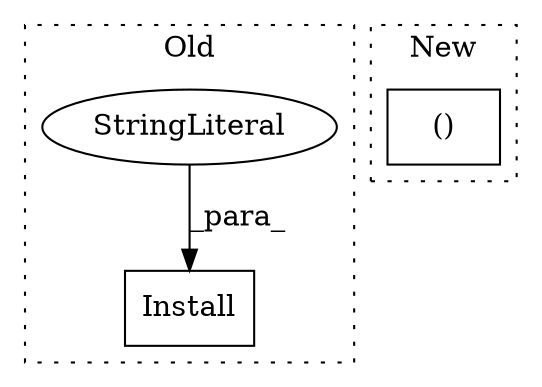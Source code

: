 digraph G {
subgraph cluster0 {
1 [label="Install" a="32" s="1989,2003" l="8,1" shape="box"];
3 [label="StringLiteral" a="45" s="1997" l="6" shape="ellipse"];
label = "Old";
style="dotted";
}
subgraph cluster1 {
2 [label="()" a="106" s="1585" l="43" shape="box"];
label = "New";
style="dotted";
}
3 -> 1 [label="_para_"];
}